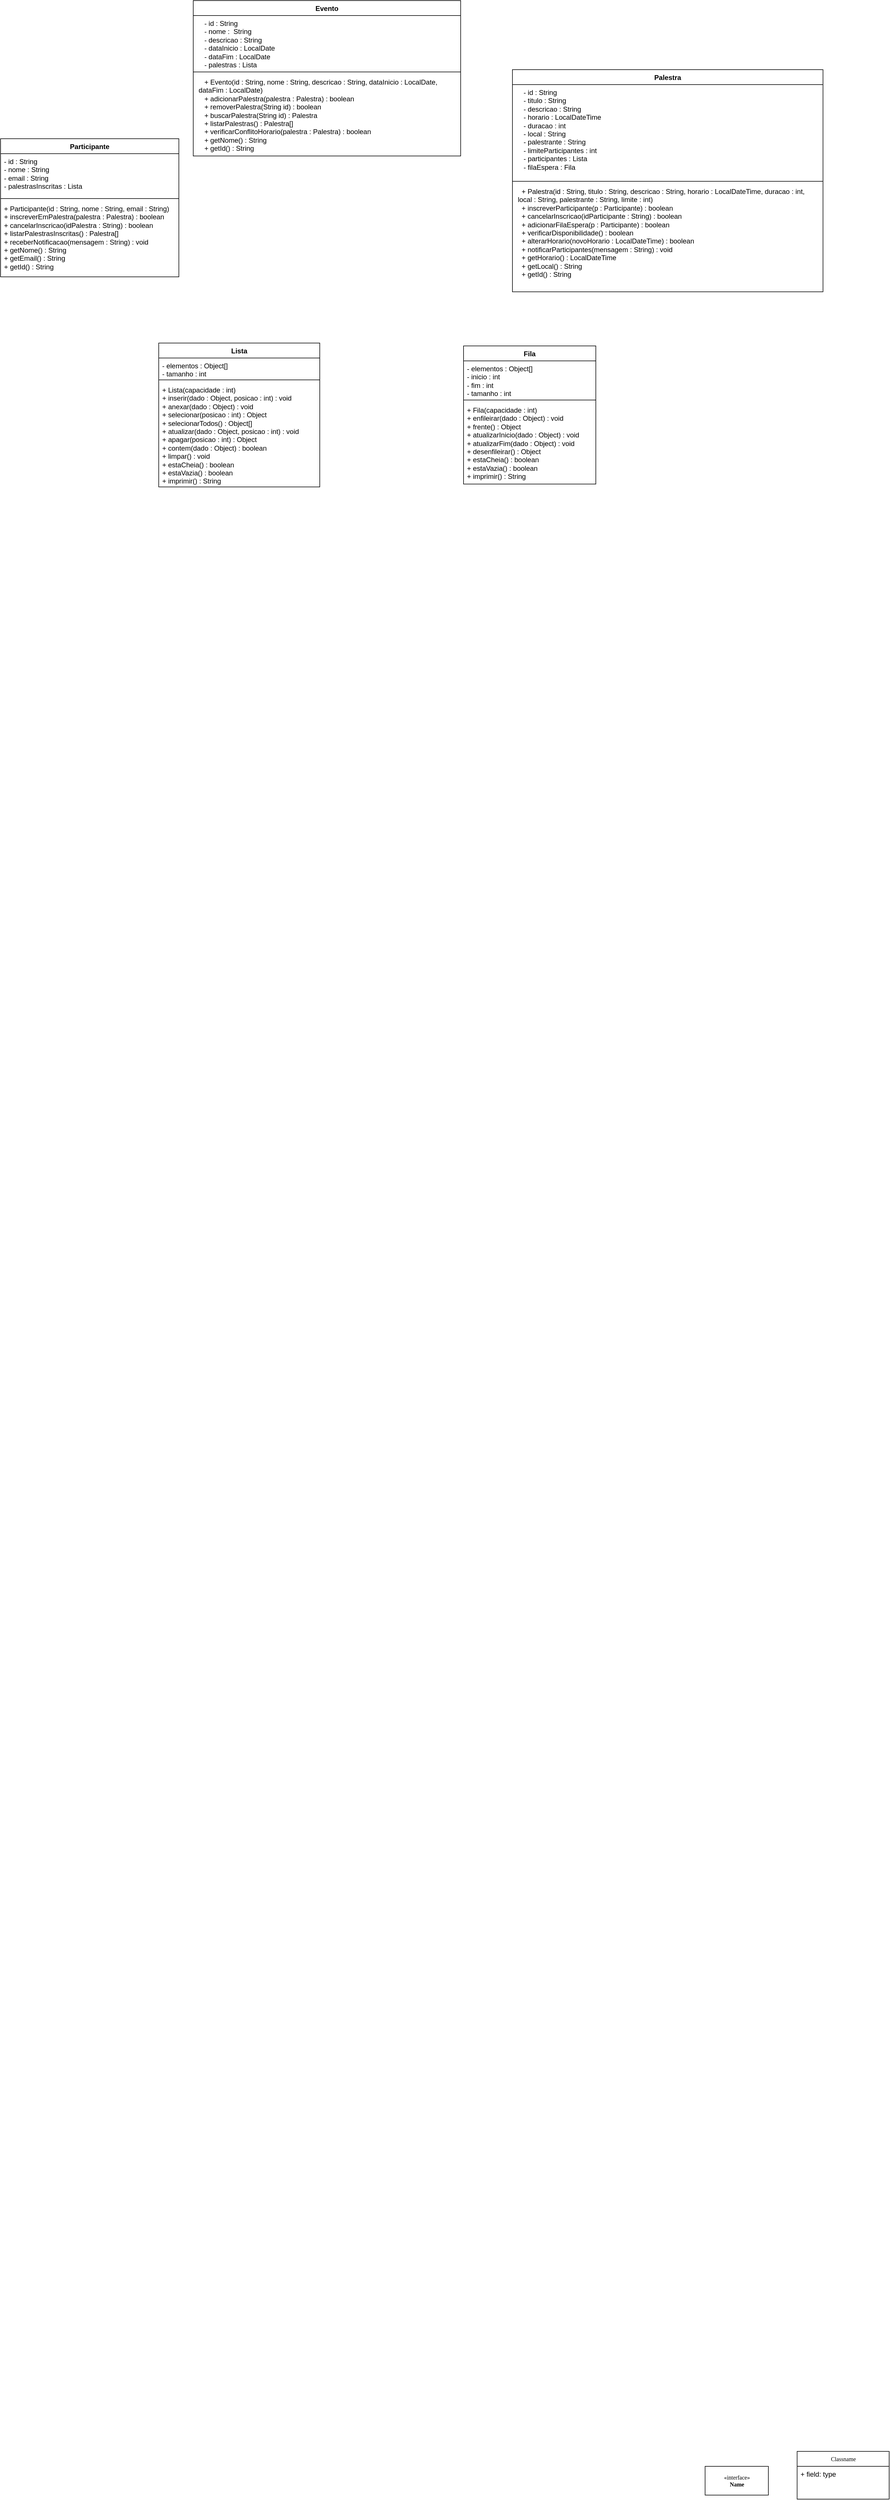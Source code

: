 <mxfile version="26.2.13">
  <diagram name="Page-1" id="c4acf3e9-155e-7222-9cf6-157b1a14988f">
    <mxGraphModel dx="2439" dy="4145" grid="1" gridSize="10" guides="1" tooltips="1" connect="1" arrows="1" fold="1" page="1" pageScale="1" pageWidth="850" pageHeight="1100" background="none" math="0" shadow="0">
      <root>
        <mxCell id="0" />
        <mxCell id="1" parent="0" />
        <mxCell id="17acba5748e5396b-44" value="Classname" style="swimlane;html=1;fontStyle=0;childLayout=stackLayout;horizontal=1;startSize=26;fillColor=none;horizontalStack=0;resizeParent=1;resizeLast=0;collapsible=1;marginBottom=0;swimlaneFillColor=#ffffff;rounded=0;shadow=0;comic=0;labelBackgroundColor=none;strokeWidth=1;fontFamily=Verdana;fontSize=10;align=center;" parent="1" vertex="1">
          <mxGeometry x="650" y="978" width="160" height="83" as="geometry" />
        </mxCell>
        <mxCell id="17acba5748e5396b-47" value="+ field: type" style="text;html=1;strokeColor=none;fillColor=none;align=left;verticalAlign=top;spacingLeft=4;spacingRight=4;whiteSpace=wrap;overflow=hidden;rotatable=0;points=[[0,0.5],[1,0.5]];portConstraint=eastwest;" parent="17acba5748e5396b-44" vertex="1">
          <mxGeometry y="26" width="160" height="26" as="geometry" />
        </mxCell>
        <mxCell id="5d2195bd80daf111-8" value="&amp;laquo;interface&amp;raquo;&lt;br&gt;&lt;b&gt;Name&lt;/b&gt;" style="html=1;rounded=0;shadow=0;comic=0;labelBackgroundColor=none;strokeWidth=1;fontFamily=Verdana;fontSize=10;align=center;" parent="1" vertex="1">
          <mxGeometry x="490" y="1004" width="110" height="50" as="geometry" />
        </mxCell>
        <mxCell id="1GVwPJbF7aDAKxqgzKoj-6" value="Evento" style="swimlane;fontStyle=1;align=center;verticalAlign=top;childLayout=stackLayout;horizontal=1;startSize=26;horizontalStack=0;resizeParent=1;resizeParentMax=0;resizeLast=0;collapsible=1;marginBottom=0;whiteSpace=wrap;html=1;" vertex="1" parent="1">
          <mxGeometry x="-400" y="-3280" width="465" height="270" as="geometry" />
        </mxCell>
        <mxCell id="1GVwPJbF7aDAKxqgzKoj-7" value="&lt;div&gt;&amp;nbsp; &amp;nbsp; - id :&amp;nbsp;&lt;span style=&quot;background-color: transparent; color: light-dark(rgb(0, 0, 0), rgb(255, 255, 255));&quot;&gt;String&lt;/span&gt;&lt;span style=&quot;background-color: transparent; color: light-dark(rgb(0, 0, 0), rgb(255, 255, 255));&quot;&gt;&amp;nbsp;&lt;/span&gt;&lt;/div&gt;&lt;div&gt;&amp;nbsp; &amp;nbsp; - nome :&amp;nbsp;&lt;span style=&quot;background-color: transparent; color: light-dark(rgb(0, 0, 0), rgb(255, 255, 255));&quot;&gt;&amp;nbsp;&lt;/span&gt;&lt;span style=&quot;background-color: transparent; color: light-dark(rgb(0, 0, 0), rgb(255, 255, 255));&quot;&gt;String&lt;/span&gt;&lt;/div&gt;&lt;div&gt;&amp;nbsp; &amp;nbsp; - descricao :&amp;nbsp;&lt;span style=&quot;background-color: transparent; color: light-dark(rgb(0, 0, 0), rgb(255, 255, 255));&quot;&gt;String&lt;/span&gt;&lt;span style=&quot;background-color: transparent; color: light-dark(rgb(0, 0, 0), rgb(255, 255, 255));&quot;&gt;&amp;nbsp;&lt;/span&gt;&lt;/div&gt;&lt;div&gt;&amp;nbsp; &amp;nbsp; - dataInicio :&amp;nbsp;&lt;span style=&quot;background-color: transparent; color: light-dark(rgb(0, 0, 0), rgb(255, 255, 255));&quot;&gt;LocalDate&lt;/span&gt;&lt;span style=&quot;background-color: transparent; color: light-dark(rgb(0, 0, 0), rgb(255, 255, 255));&quot;&gt;&amp;nbsp;&lt;/span&gt;&lt;/div&gt;&lt;div&gt;&amp;nbsp; &amp;nbsp; - dataFim :&amp;nbsp;&lt;span style=&quot;background-color: transparent; color: light-dark(rgb(0, 0, 0), rgb(255, 255, 255));&quot;&gt;LocalDate&lt;/span&gt;&lt;span style=&quot;background-color: transparent; color: light-dark(rgb(0, 0, 0), rgb(255, 255, 255));&quot;&gt;&amp;nbsp;&lt;/span&gt;&lt;/div&gt;&lt;div&gt;&amp;nbsp; &amp;nbsp; - palestras :&amp;nbsp;&lt;span style=&quot;background-color: transparent; color: light-dark(rgb(0, 0, 0), rgb(255, 255, 255));&quot;&gt;Lista&lt;/span&gt;&lt;span style=&quot;background-color: transparent; color: light-dark(rgb(0, 0, 0), rgb(255, 255, 255));&quot;&gt;&amp;nbsp;&lt;/span&gt;&lt;/div&gt;" style="text;strokeColor=none;fillColor=none;align=left;verticalAlign=top;spacingLeft=4;spacingRight=4;overflow=hidden;rotatable=0;points=[[0,0.5],[1,0.5]];portConstraint=eastwest;whiteSpace=wrap;html=1;" vertex="1" parent="1GVwPJbF7aDAKxqgzKoj-6">
          <mxGeometry y="26" width="465" height="94" as="geometry" />
        </mxCell>
        <mxCell id="1GVwPJbF7aDAKxqgzKoj-8" value="" style="line;strokeWidth=1;fillColor=none;align=left;verticalAlign=middle;spacingTop=-1;spacingLeft=3;spacingRight=3;rotatable=0;labelPosition=right;points=[];portConstraint=eastwest;strokeColor=inherit;" vertex="1" parent="1GVwPJbF7aDAKxqgzKoj-6">
          <mxGeometry y="120" width="465" height="8" as="geometry" />
        </mxCell>
        <mxCell id="1GVwPJbF7aDAKxqgzKoj-9" value="&lt;div&gt;&lt;span style=&quot;background-color: transparent; color: light-dark(rgb(0, 0, 0), rgb(255, 255, 255));&quot;&gt;&amp;nbsp; &amp;nbsp; + Evento(id : String, nome : String, descricao : String, dataInicio : LocalDate,&amp;nbsp; &amp;nbsp; &amp;nbsp;dataFim&amp;nbsp;&lt;/span&gt;&lt;span style=&quot;background-color: transparent; color: light-dark(rgb(0, 0, 0), rgb(255, 255, 255));&quot;&gt;: LocalDate&lt;/span&gt;&lt;span style=&quot;background-color: transparent; color: light-dark(rgb(0, 0, 0), rgb(255, 255, 255));&quot;&gt;)&lt;/span&gt;&lt;/div&gt;&lt;div&gt;&amp;nbsp; &amp;nbsp; + adicionarPalestra(palestra : Palestra) : boolean&lt;/div&gt;&lt;div&gt;&amp;nbsp; &amp;nbsp; + removerPalestra(String id) :&amp;nbsp;&lt;span style=&quot;background-color: transparent; color: light-dark(rgb(0, 0, 0), rgb(255, 255, 255));&quot;&gt;boolean&lt;/span&gt;&lt;span style=&quot;background-color: transparent; color: light-dark(rgb(0, 0, 0), rgb(255, 255, 255));&quot;&gt;&amp;nbsp;&lt;/span&gt;&lt;/div&gt;&lt;div&gt;&amp;nbsp; &amp;nbsp; + buscarPalestra(String id) :&amp;nbsp;&lt;span style=&quot;background-color: transparent; color: light-dark(rgb(0, 0, 0), rgb(255, 255, 255));&quot;&gt;Palestra&lt;/span&gt;&lt;span style=&quot;background-color: transparent; color: light-dark(rgb(0, 0, 0), rgb(255, 255, 255));&quot;&gt;&amp;nbsp;&lt;/span&gt;&lt;/div&gt;&lt;div&gt;&amp;nbsp; &amp;nbsp; + listarPalestras() :&amp;nbsp;&lt;span style=&quot;background-color: transparent; color: light-dark(rgb(0, 0, 0), rgb(255, 255, 255));&quot;&gt;Palestra[]&lt;/span&gt;&lt;span style=&quot;background-color: transparent; color: light-dark(rgb(0, 0, 0), rgb(255, 255, 255));&quot;&gt;&amp;nbsp;&lt;/span&gt;&lt;/div&gt;&lt;div&gt;&amp;nbsp; &amp;nbsp; + verificarConflitoHorario(palestra : Palestra) :&amp;nbsp;&lt;span style=&quot;background-color: transparent; color: light-dark(rgb(0, 0, 0), rgb(255, 255, 255));&quot;&gt;boolean&lt;/span&gt;&lt;span style=&quot;background-color: transparent; color: light-dark(rgb(0, 0, 0), rgb(255, 255, 255));&quot;&gt;&amp;nbsp;&lt;/span&gt;&lt;/div&gt;&lt;div&gt;&amp;nbsp; &amp;nbsp; + getNome() : String&lt;/div&gt;&lt;div&gt;&amp;nbsp; &amp;nbsp; + getId() :&amp;nbsp;&lt;span style=&quot;background-color: transparent; color: light-dark(rgb(0, 0, 0), rgb(255, 255, 255));&quot;&gt;String&lt;/span&gt;&lt;span style=&quot;background-color: transparent; color: light-dark(rgb(0, 0, 0), rgb(255, 255, 255));&quot;&gt;&amp;nbsp;&lt;/span&gt;&lt;/div&gt;" style="text;strokeColor=none;fillColor=none;align=left;verticalAlign=top;spacingLeft=4;spacingRight=4;overflow=hidden;rotatable=0;points=[[0,0.5],[1,0.5]];portConstraint=eastwest;whiteSpace=wrap;html=1;" vertex="1" parent="1GVwPJbF7aDAKxqgzKoj-6">
          <mxGeometry y="128" width="465" height="142" as="geometry" />
        </mxCell>
        <mxCell id="1GVwPJbF7aDAKxqgzKoj-10" value="Palestra" style="swimlane;fontStyle=1;align=center;verticalAlign=top;childLayout=stackLayout;horizontal=1;startSize=26;horizontalStack=0;resizeParent=1;resizeParentMax=0;resizeLast=0;collapsible=1;marginBottom=0;whiteSpace=wrap;html=1;" vertex="1" parent="1">
          <mxGeometry x="155" y="-3160" width="540" height="386" as="geometry" />
        </mxCell>
        <mxCell id="1GVwPJbF7aDAKxqgzKoj-11" value="&lt;div&gt;&amp;nbsp; &amp;nbsp; - id :&amp;nbsp;&lt;span style=&quot;background-color: transparent; color: light-dark(rgb(0, 0, 0), rgb(255, 255, 255));&quot;&gt;String&lt;/span&gt;&lt;span style=&quot;background-color: transparent; color: light-dark(rgb(0, 0, 0), rgb(255, 255, 255));&quot;&gt;&amp;nbsp;&lt;/span&gt;&lt;/div&gt;&lt;div&gt;&amp;nbsp; &amp;nbsp; - titulo :&amp;nbsp;&lt;span style=&quot;background-color: transparent; color: light-dark(rgb(0, 0, 0), rgb(255, 255, 255));&quot;&gt;String&lt;/span&gt;&lt;span style=&quot;background-color: transparent; color: light-dark(rgb(0, 0, 0), rgb(255, 255, 255));&quot;&gt;&amp;nbsp;&lt;/span&gt;&lt;/div&gt;&lt;div&gt;&amp;nbsp; &amp;nbsp; - descricao :&amp;nbsp;&lt;span style=&quot;background-color: transparent; color: light-dark(rgb(0, 0, 0), rgb(255, 255, 255));&quot;&gt;String&lt;/span&gt;&lt;span style=&quot;background-color: transparent; color: light-dark(rgb(0, 0, 0), rgb(255, 255, 255));&quot;&gt;&amp;nbsp;&lt;/span&gt;&lt;/div&gt;&lt;div&gt;&amp;nbsp; &amp;nbsp; - horario :&amp;nbsp;&lt;span style=&quot;background-color: transparent; color: light-dark(rgb(0, 0, 0), rgb(255, 255, 255));&quot;&gt;LocalDateTime&lt;/span&gt;&lt;span style=&quot;background-color: transparent; color: light-dark(rgb(0, 0, 0), rgb(255, 255, 255));&quot;&gt;&amp;nbsp;&lt;/span&gt;&lt;/div&gt;&lt;div&gt;&amp;nbsp; &amp;nbsp; - duracao :&amp;nbsp;&lt;span style=&quot;background-color: transparent; color: light-dark(rgb(0, 0, 0), rgb(255, 255, 255));&quot;&gt;int&lt;/span&gt;&lt;span style=&quot;background-color: transparent; color: light-dark(rgb(0, 0, 0), rgb(255, 255, 255));&quot;&gt;&amp;nbsp;&lt;/span&gt;&lt;/div&gt;&lt;div&gt;&amp;nbsp; &amp;nbsp; - local :&amp;nbsp;&lt;span style=&quot;background-color: transparent; color: light-dark(rgb(0, 0, 0), rgb(255, 255, 255));&quot;&gt;String&lt;/span&gt;&lt;span style=&quot;background-color: transparent; color: light-dark(rgb(0, 0, 0), rgb(255, 255, 255));&quot;&gt;&amp;nbsp;&lt;/span&gt;&lt;/div&gt;&lt;div&gt;&amp;nbsp; &amp;nbsp; - palestrante :&amp;nbsp;&lt;span style=&quot;background-color: transparent; color: light-dark(rgb(0, 0, 0), rgb(255, 255, 255));&quot;&gt;String&lt;/span&gt;&lt;/div&gt;&lt;div&gt;&amp;nbsp; &amp;nbsp; - limiteParticipantes :&amp;nbsp;&lt;span style=&quot;background-color: transparent; color: light-dark(rgb(0, 0, 0), rgb(255, 255, 255));&quot;&gt;int&lt;/span&gt;&lt;span style=&quot;background-color: transparent; color: light-dark(rgb(0, 0, 0), rgb(255, 255, 255));&quot;&gt;&amp;nbsp;&lt;/span&gt;&lt;/div&gt;&lt;div&gt;&amp;nbsp; &amp;nbsp; - participantes :&amp;nbsp;&lt;span style=&quot;background-color: transparent; color: light-dark(rgb(0, 0, 0), rgb(255, 255, 255));&quot;&gt;Lista&lt;/span&gt;&lt;span style=&quot;background-color: transparent; color: light-dark(rgb(0, 0, 0), rgb(255, 255, 255));&quot;&gt;&amp;nbsp;&lt;/span&gt;&lt;/div&gt;&lt;div&gt;&lt;span style=&quot;background-color: transparent; color: light-dark(rgb(0, 0, 0), rgb(255, 255, 255));&quot;&gt;&amp;nbsp; &amp;nbsp; - filaEspera :&amp;nbsp;&lt;/span&gt;&lt;span style=&quot;background-color: transparent; color: light-dark(rgb(0, 0, 0), rgb(255, 255, 255));&quot;&gt;Fila&lt;/span&gt;&lt;span style=&quot;background-color: transparent; color: light-dark(rgb(0, 0, 0), rgb(255, 255, 255));&quot;&gt;&amp;nbsp;&lt;/span&gt;&lt;/div&gt;" style="text;strokeColor=none;fillColor=none;align=left;verticalAlign=top;spacingLeft=4;spacingRight=4;overflow=hidden;rotatable=0;points=[[0,0.5],[1,0.5]];portConstraint=eastwest;whiteSpace=wrap;html=1;" vertex="1" parent="1GVwPJbF7aDAKxqgzKoj-10">
          <mxGeometry y="26" width="540" height="164" as="geometry" />
        </mxCell>
        <mxCell id="1GVwPJbF7aDAKxqgzKoj-12" value="" style="line;strokeWidth=1;fillColor=none;align=left;verticalAlign=middle;spacingTop=-1;spacingLeft=3;spacingRight=3;rotatable=0;labelPosition=right;points=[];portConstraint=eastwest;strokeColor=inherit;" vertex="1" parent="1GVwPJbF7aDAKxqgzKoj-10">
          <mxGeometry y="190" width="540" height="8" as="geometry" />
        </mxCell>
        <mxCell id="1GVwPJbF7aDAKxqgzKoj-13" value="&amp;nbsp; &amp;nbsp;+ Palestra(id : String, titulo : String, descricao : String, horario : LocalDateTime, duracao : int,&amp;nbsp; &amp;nbsp; &amp;nbsp; &amp;nbsp;local : String, palestrante : String, limite : int)&lt;br&gt;&amp;nbsp; &amp;nbsp;+ inscreverParticipante(p : Participante) : boolean&lt;br&gt;&amp;nbsp; &amp;nbsp;+ cancelarInscricao(idParticipante : String) : boolean&lt;br&gt;&amp;nbsp; &amp;nbsp;+ adicionarFilaEspera(p : Participante) : boolean&lt;br&gt;&amp;nbsp; &amp;nbsp;+ verificarDisponibilidade() : boolean&lt;br&gt;&amp;nbsp; &amp;nbsp;+ alterarHorario(novoHorario : LocalDateTime) : boolean&lt;br&gt;&amp;nbsp; &amp;nbsp;+ notificarParticipantes(mensagem : String) : void&lt;br&gt;&amp;nbsp; &amp;nbsp;+ getHorario() : LocalDateTime&lt;br&gt;&amp;nbsp; &amp;nbsp;+ getLocal() : String&lt;br&gt;&amp;nbsp; &amp;nbsp;+ getId() : String" style="text;strokeColor=none;fillColor=none;align=left;verticalAlign=top;spacingLeft=4;spacingRight=4;overflow=hidden;rotatable=0;points=[[0,0.5],[1,0.5]];portConstraint=eastwest;whiteSpace=wrap;html=1;" vertex="1" parent="1GVwPJbF7aDAKxqgzKoj-10">
          <mxGeometry y="198" width="540" height="188" as="geometry" />
        </mxCell>
        <mxCell id="1GVwPJbF7aDAKxqgzKoj-17" value="Participante" style="swimlane;fontStyle=1;align=center;verticalAlign=top;childLayout=stackLayout;horizontal=1;startSize=26;horizontalStack=0;resizeParent=1;resizeParentMax=0;resizeLast=0;collapsible=1;marginBottom=0;whiteSpace=wrap;html=1;" vertex="1" parent="1">
          <mxGeometry x="-735" y="-3040" width="310" height="240" as="geometry" />
        </mxCell>
        <mxCell id="1GVwPJbF7aDAKxqgzKoj-18" value="- id : String&lt;br/&gt;- nome : String&lt;br/&gt;- email : String&lt;br/&gt;- palestrasInscritas : Lista" style="text;strokeColor=none;fillColor=none;align=left;verticalAlign=top;spacingLeft=4;spacingRight=4;overflow=hidden;rotatable=0;points=[[0,0.5],[1,0.5]];portConstraint=eastwest;whiteSpace=wrap;html=1;" vertex="1" parent="1GVwPJbF7aDAKxqgzKoj-17">
          <mxGeometry y="26" width="310" height="74" as="geometry" />
        </mxCell>
        <mxCell id="1GVwPJbF7aDAKxqgzKoj-19" value="" style="line;strokeWidth=1;fillColor=none;align=left;verticalAlign=middle;spacingTop=-1;spacingLeft=3;spacingRight=3;rotatable=0;labelPosition=right;points=[];portConstraint=eastwest;strokeColor=inherit;" vertex="1" parent="1GVwPJbF7aDAKxqgzKoj-17">
          <mxGeometry y="100" width="310" height="8" as="geometry" />
        </mxCell>
        <mxCell id="1GVwPJbF7aDAKxqgzKoj-20" value="+ Participante(id : String, nome : String, email : String)&lt;br&gt;+ inscreverEmPalestra(palestra : Palestra) : boolean&lt;br&gt;+ cancelarInscricao(idPalestra : String) : boolean&lt;br&gt;+ listarPalestrasInscritas() : Palestra[]&lt;br&gt;+ receberNotificacao(mensagem : String) : void&lt;br&gt;+ getNome() : String&lt;br&gt;+ getEmail() : String&lt;br&gt;+ getId() : String" style="text;strokeColor=none;fillColor=none;align=left;verticalAlign=top;spacingLeft=4;spacingRight=4;overflow=hidden;rotatable=0;points=[[0,0.5],[1,0.5]];portConstraint=eastwest;whiteSpace=wrap;html=1;" vertex="1" parent="1GVwPJbF7aDAKxqgzKoj-17">
          <mxGeometry y="108" width="310" height="132" as="geometry" />
        </mxCell>
        <mxCell id="1GVwPJbF7aDAKxqgzKoj-23" value="Lista" style="swimlane;fontStyle=1;align=center;verticalAlign=top;childLayout=stackLayout;horizontal=1;startSize=26;horizontalStack=0;resizeParent=1;resizeParentMax=0;resizeLast=0;collapsible=1;marginBottom=0;whiteSpace=wrap;html=1;" vertex="1" parent="1">
          <mxGeometry x="-460" y="-2685" width="280" height="250" as="geometry" />
        </mxCell>
        <mxCell id="1GVwPJbF7aDAKxqgzKoj-24" value="- elementos : Object[]&lt;br/&gt;- tamanho : int" style="text;strokeColor=none;fillColor=none;align=left;verticalAlign=top;spacingLeft=4;spacingRight=4;overflow=hidden;rotatable=0;points=[[0,0.5],[1,0.5]];portConstraint=eastwest;whiteSpace=wrap;html=1;" vertex="1" parent="1GVwPJbF7aDAKxqgzKoj-23">
          <mxGeometry y="26" width="280" height="34" as="geometry" />
        </mxCell>
        <mxCell id="1GVwPJbF7aDAKxqgzKoj-25" value="" style="line;strokeWidth=1;fillColor=none;align=left;verticalAlign=middle;spacingTop=-1;spacingLeft=3;spacingRight=3;rotatable=0;labelPosition=right;points=[];portConstraint=eastwest;strokeColor=inherit;" vertex="1" parent="1GVwPJbF7aDAKxqgzKoj-23">
          <mxGeometry y="60" width="280" height="8" as="geometry" />
        </mxCell>
        <mxCell id="1GVwPJbF7aDAKxqgzKoj-26" value="+ Lista(capacidade : int)&lt;br/&gt;+ inserir(dado : Object, posicao : int) : void&lt;br/&gt;+ anexar(dado : Object) : void&lt;br/&gt;+ selecionar(posicao : int) : Object&lt;br/&gt;+ selecionarTodos() : Object[]&lt;br/&gt;+ atualizar(dado : Object, posicao : int) : void&lt;br/&gt;+ apagar(posicao : int) : Object&lt;br/&gt;+ contem(dado : Object) : boolean&lt;br/&gt;+ limpar() : void&lt;br/&gt;+ estaCheia() : boolean&lt;br/&gt;+ estaVazia() : boolean&lt;br/&gt;+ imprimir() : String" style="text;strokeColor=none;fillColor=none;align=left;verticalAlign=top;spacingLeft=4;spacingRight=4;overflow=hidden;rotatable=0;points=[[0,0.5],[1,0.5]];portConstraint=eastwest;whiteSpace=wrap;html=1;" vertex="1" parent="1GVwPJbF7aDAKxqgzKoj-23">
          <mxGeometry y="68" width="280" height="182" as="geometry" />
        </mxCell>
        <mxCell id="1GVwPJbF7aDAKxqgzKoj-28" value="Fila" style="swimlane;fontStyle=1;align=center;verticalAlign=top;childLayout=stackLayout;horizontal=1;startSize=26;horizontalStack=0;resizeParent=1;resizeParentMax=0;resizeLast=0;collapsible=1;marginBottom=0;whiteSpace=wrap;html=1;" vertex="1" parent="1">
          <mxGeometry x="70" y="-2680" width="230" height="240" as="geometry" />
        </mxCell>
        <mxCell id="1GVwPJbF7aDAKxqgzKoj-29" value="- elementos : Object[]&lt;br/&gt;- inicio : int&lt;br/&gt;- fim : int&lt;br/&gt;- tamanho : int" style="text;strokeColor=none;fillColor=none;align=left;verticalAlign=top;spacingLeft=4;spacingRight=4;overflow=hidden;rotatable=0;points=[[0,0.5],[1,0.5]];portConstraint=eastwest;whiteSpace=wrap;html=1;" vertex="1" parent="1GVwPJbF7aDAKxqgzKoj-28">
          <mxGeometry y="26" width="230" height="64" as="geometry" />
        </mxCell>
        <mxCell id="1GVwPJbF7aDAKxqgzKoj-30" value="" style="line;strokeWidth=1;fillColor=none;align=left;verticalAlign=middle;spacingTop=-1;spacingLeft=3;spacingRight=3;rotatable=0;labelPosition=right;points=[];portConstraint=eastwest;strokeColor=inherit;" vertex="1" parent="1GVwPJbF7aDAKxqgzKoj-28">
          <mxGeometry y="90" width="230" height="8" as="geometry" />
        </mxCell>
        <mxCell id="1GVwPJbF7aDAKxqgzKoj-31" value="+ Fila(capacidade : int)&lt;br/&gt;+ enfileirar(dado : Object) : void&lt;br/&gt;+ frente() : Object&lt;br/&gt;+ atualizarInicio(dado : Object) : void&lt;br/&gt;+ atualizarFim(dado : Object) : void&lt;br/&gt;+ desenfileirar() : Object&lt;br/&gt;+ estaCheia() : boolean&lt;br/&gt;+ estaVazia() : boolean&lt;br/&gt;+ imprimir() : String" style="text;strokeColor=none;fillColor=none;align=left;verticalAlign=top;spacingLeft=4;spacingRight=4;overflow=hidden;rotatable=0;points=[[0,0.5],[1,0.5]];portConstraint=eastwest;whiteSpace=wrap;html=1;" vertex="1" parent="1GVwPJbF7aDAKxqgzKoj-28">
          <mxGeometry y="98" width="230" height="142" as="geometry" />
        </mxCell>
      </root>
    </mxGraphModel>
  </diagram>
</mxfile>
